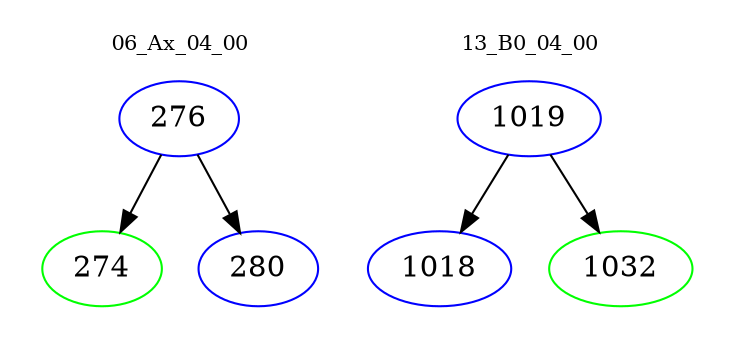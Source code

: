 digraph{
subgraph cluster_0 {
color = white
label = "06_Ax_04_00";
fontsize=10;
T0_276 [label="276", color="blue"]
T0_276 -> T0_274 [color="black"]
T0_274 [label="274", color="green"]
T0_276 -> T0_280 [color="black"]
T0_280 [label="280", color="blue"]
}
subgraph cluster_1 {
color = white
label = "13_B0_04_00";
fontsize=10;
T1_1019 [label="1019", color="blue"]
T1_1019 -> T1_1018 [color="black"]
T1_1018 [label="1018", color="blue"]
T1_1019 -> T1_1032 [color="black"]
T1_1032 [label="1032", color="green"]
}
}

